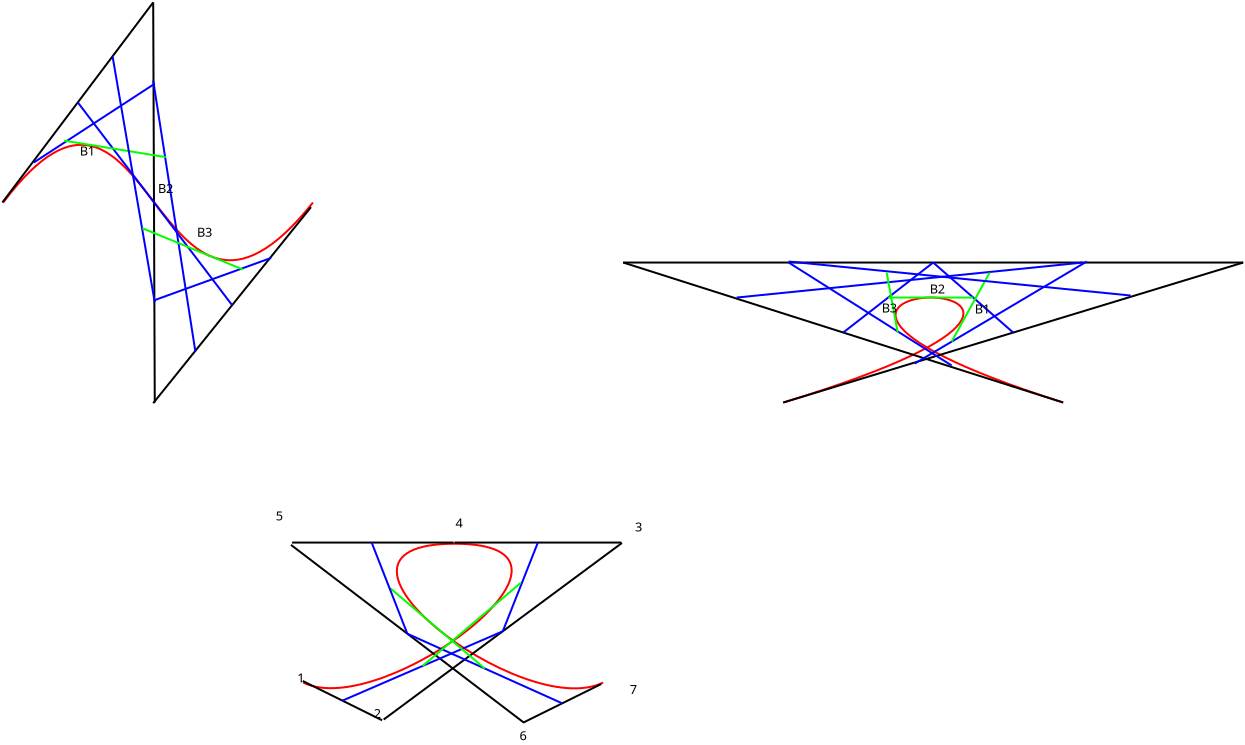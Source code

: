 <?xml version="1.0" encoding="UTF-8"?>
<dia:diagram xmlns:dia="http://www.lysator.liu.se/~alla/dia/">
  <dia:layer name="Фон" visible="true" active="true">
    <dia:object type="Standard - BezierLine" version="0" id="O0">
      <dia:attribute name="obj_pos">
        <dia:point val="0,0"/>
      </dia:attribute>
      <dia:attribute name="obj_bb">
        <dia:rectangle val="-0.07,-2.937;15.56,2.937"/>
      </dia:attribute>
      <dia:attribute name="bez_points">
        <dia:point val="0,0"/>
        <dia:point val="7.5,-10"/>
        <dia:point val="7.5,10"/>
        <dia:point val="15.489,0"/>
      </dia:attribute>
      <dia:attribute name="corner_types">
        <dia:enum val="0"/>
        <dia:enum val="0"/>
      </dia:attribute>
      <dia:attribute name="line_color">
        <dia:color val="#ff0000"/>
      </dia:attribute>
    </dia:object>
    <dia:object type="Standard - Line" version="0" id="O1">
      <dia:attribute name="obj_pos">
        <dia:point val="7.501,-10.007"/>
      </dia:attribute>
      <dia:attribute name="obj_bb">
        <dia:rectangle val="7.45,-10.057;7.629,10.044"/>
      </dia:attribute>
      <dia:attribute name="conn_endpoints">
        <dia:point val="7.501,-10.007"/>
        <dia:point val="7.579,9.993"/>
      </dia:attribute>
      <dia:attribute name="numcp">
        <dia:int val="1"/>
      </dia:attribute>
    </dia:object>
    <dia:object type="Standard - Line" version="0" id="O2">
      <dia:attribute name="obj_pos">
        <dia:point val="7.501,10.033"/>
      </dia:attribute>
      <dia:attribute name="obj_bb">
        <dia:rectangle val="7.43,0.158;15.461,10.103"/>
      </dia:attribute>
      <dia:attribute name="conn_endpoints">
        <dia:point val="7.501,10.033"/>
        <dia:point val="15.391,0.228"/>
      </dia:attribute>
      <dia:attribute name="numcp">
        <dia:int val="1"/>
      </dia:attribute>
    </dia:object>
    <dia:object type="Standard - Line" version="0" id="O3">
      <dia:attribute name="obj_pos">
        <dia:point val="7.501,-10.007"/>
      </dia:attribute>
      <dia:attribute name="obj_bb">
        <dia:rectangle val="-0.109,-10.077;7.571,0.063"/>
      </dia:attribute>
      <dia:attribute name="conn_endpoints">
        <dia:point val="7.501,-10.007"/>
        <dia:point val="-0.039,-0.007"/>
      </dia:attribute>
      <dia:attribute name="numcp">
        <dia:int val="1"/>
      </dia:attribute>
    </dia:object>
    <dia:object type="Standard - Line" version="0" id="O4">
      <dia:attribute name="obj_pos">
        <dia:point val="3.731,-5.007"/>
      </dia:attribute>
      <dia:attribute name="obj_bb">
        <dia:rectangle val="3.661,-5.077;7.61,0.064"/>
      </dia:attribute>
      <dia:attribute name="conn_endpoints">
        <dia:point val="3.731,-5.007"/>
        <dia:point val="7.54,-0.007"/>
      </dia:attribute>
      <dia:attribute name="numcp">
        <dia:int val="1"/>
      </dia:attribute>
      <dia:attribute name="line_color">
        <dia:color val="#0000ff"/>
      </dia:attribute>
      <dia:connections>
        <dia:connection handle="0" to="O3" connection="0"/>
        <dia:connection handle="1" to="O1" connection="0"/>
      </dia:connections>
    </dia:object>
    <dia:object type="Standard - Line" version="0" id="O5">
      <dia:attribute name="obj_pos">
        <dia:point val="7.54,-0.007"/>
      </dia:attribute>
      <dia:attribute name="obj_bb">
        <dia:rectangle val="7.47,-0.077;11.516,5.2"/>
      </dia:attribute>
      <dia:attribute name="conn_endpoints">
        <dia:point val="7.54,-0.007"/>
        <dia:point val="11.446,5.13"/>
      </dia:attribute>
      <dia:attribute name="numcp">
        <dia:int val="1"/>
      </dia:attribute>
      <dia:attribute name="line_color">
        <dia:color val="#0000ff"/>
      </dia:attribute>
      <dia:connections>
        <dia:connection handle="0" to="O1" connection="0"/>
        <dia:connection handle="1" to="O2" connection="0"/>
      </dia:connections>
    </dia:object>
    <dia:object type="Standard - Line" version="0" id="O6">
      <dia:attribute name="obj_pos">
        <dia:point val="1.524,-1.999"/>
      </dia:attribute>
      <dia:attribute name="obj_bb">
        <dia:rectangle val="1.455,-6.013;7.648,-1.93"/>
      </dia:attribute>
      <dia:attribute name="conn_endpoints">
        <dia:point val="1.524,-1.999"/>
        <dia:point val="7.579,-5.944"/>
      </dia:attribute>
      <dia:attribute name="numcp">
        <dia:int val="1"/>
      </dia:attribute>
      <dia:attribute name="line_color">
        <dia:color val="#0000ff"/>
      </dia:attribute>
    </dia:object>
    <dia:object type="Standard - Line" version="0" id="O7">
      <dia:attribute name="obj_pos">
        <dia:point val="7.501,-6.1"/>
      </dia:attribute>
      <dia:attribute name="obj_bb">
        <dia:rectangle val="7.443,-6.157;9.667,7.511"/>
      </dia:attribute>
      <dia:attribute name="conn_endpoints">
        <dia:point val="7.501,-6.1"/>
        <dia:point val="9.61,7.454"/>
      </dia:attribute>
      <dia:attribute name="numcp">
        <dia:int val="1"/>
      </dia:attribute>
      <dia:attribute name="line_color">
        <dia:color val="#0000ff"/>
      </dia:attribute>
    </dia:object>
    <dia:object type="Standard - Line" version="0" id="O8">
      <dia:attribute name="obj_pos">
        <dia:point val="3.047,-3.092"/>
      </dia:attribute>
      <dia:attribute name="obj_bb">
        <dia:rectangle val="2.99,-3.15;8.183,-2.215"/>
      </dia:attribute>
      <dia:attribute name="conn_endpoints">
        <dia:point val="3.047,-3.092"/>
        <dia:point val="8.126,-2.272"/>
      </dia:attribute>
      <dia:attribute name="numcp">
        <dia:int val="1"/>
      </dia:attribute>
      <dia:attribute name="line_color">
        <dia:color val="#00ff00"/>
      </dia:attribute>
    </dia:object>
    <dia:object type="Standard - Line" version="0" id="O9">
      <dia:attribute name="obj_pos">
        <dia:point val="5.469,-7.311"/>
      </dia:attribute>
      <dia:attribute name="obj_bb">
        <dia:rectangle val="5.412,-7.369;7.636,5.051"/>
      </dia:attribute>
      <dia:attribute name="conn_endpoints">
        <dia:point val="5.469,-7.311"/>
        <dia:point val="7.579,4.993"/>
      </dia:attribute>
      <dia:attribute name="numcp">
        <dia:int val="1"/>
      </dia:attribute>
      <dia:attribute name="line_color">
        <dia:color val="#0000ff"/>
      </dia:attribute>
    </dia:object>
    <dia:object type="Standard - Line" version="0" id="O10">
      <dia:attribute name="obj_pos">
        <dia:point val="7.579,4.876"/>
      </dia:attribute>
      <dia:attribute name="obj_bb">
        <dia:rectangle val="7.515,2.703;13.463,4.94"/>
      </dia:attribute>
      <dia:attribute name="conn_endpoints">
        <dia:point val="7.579,4.876"/>
        <dia:point val="13.399,2.767"/>
      </dia:attribute>
      <dia:attribute name="numcp">
        <dia:int val="1"/>
      </dia:attribute>
      <dia:attribute name="line_color">
        <dia:color val="#0000ff"/>
      </dia:attribute>
    </dia:object>
    <dia:object type="Standard - Line" version="0" id="O11">
      <dia:attribute name="obj_pos">
        <dia:point val="6.954,1.283"/>
      </dia:attribute>
      <dia:attribute name="obj_bb">
        <dia:rectangle val="6.888,1.217;12.058,3.418"/>
      </dia:attribute>
      <dia:attribute name="conn_endpoints">
        <dia:point val="6.954,1.283"/>
        <dia:point val="11.993,3.353"/>
      </dia:attribute>
      <dia:attribute name="numcp">
        <dia:int val="1"/>
      </dia:attribute>
      <dia:attribute name="line_color">
        <dia:color val="#00ff00"/>
      </dia:attribute>
    </dia:object>
    <dia:object type="Standard - Text" version="1" id="O12">
      <dia:attribute name="obj_pos">
        <dia:point val="3.829,-2.35"/>
      </dia:attribute>
      <dia:attribute name="obj_bb">
        <dia:rectangle val="3.829,-2.99;4.556,-2.218"/>
      </dia:attribute>
      <dia:attribute name="text">
        <dia:composite type="text">
          <dia:attribute name="string">
            <dia:string>#B1#</dia:string>
          </dia:attribute>
          <dia:attribute name="font">
            <dia:font family="sans" style="0" name="Helvetica"/>
          </dia:attribute>
          <dia:attribute name="height">
            <dia:real val="0.8"/>
          </dia:attribute>
          <dia:attribute name="pos">
            <dia:point val="3.829,-2.35"/>
          </dia:attribute>
          <dia:attribute name="color">
            <dia:color val="#000000"/>
          </dia:attribute>
          <dia:attribute name="alignment">
            <dia:enum val="0"/>
          </dia:attribute>
        </dia:composite>
      </dia:attribute>
      <dia:attribute name="valign">
        <dia:enum val="3"/>
      </dia:attribute>
    </dia:object>
    <dia:object type="Standard - Text" version="1" id="O13">
      <dia:attribute name="obj_pos">
        <dia:point val="7.735,-0.475"/>
      </dia:attribute>
      <dia:attribute name="obj_bb">
        <dia:rectangle val="7.735,-1.115;8.462,-0.343"/>
      </dia:attribute>
      <dia:attribute name="text">
        <dia:composite type="text">
          <dia:attribute name="string">
            <dia:string>#B2#</dia:string>
          </dia:attribute>
          <dia:attribute name="font">
            <dia:font family="sans" style="0" name="Helvetica"/>
          </dia:attribute>
          <dia:attribute name="height">
            <dia:real val="0.8"/>
          </dia:attribute>
          <dia:attribute name="pos">
            <dia:point val="7.735,-0.475"/>
          </dia:attribute>
          <dia:attribute name="color">
            <dia:color val="#000000"/>
          </dia:attribute>
          <dia:attribute name="alignment">
            <dia:enum val="0"/>
          </dia:attribute>
        </dia:composite>
      </dia:attribute>
      <dia:attribute name="valign">
        <dia:enum val="3"/>
      </dia:attribute>
    </dia:object>
    <dia:object type="Standard - Text" version="1" id="O14">
      <dia:attribute name="obj_pos">
        <dia:point val="9.688,1.712"/>
      </dia:attribute>
      <dia:attribute name="obj_bb">
        <dia:rectangle val="9.688,1.072;10.416,1.845"/>
      </dia:attribute>
      <dia:attribute name="text">
        <dia:composite type="text">
          <dia:attribute name="string">
            <dia:string>#B3#</dia:string>
          </dia:attribute>
          <dia:attribute name="font">
            <dia:font family="sans" style="0" name="Helvetica"/>
          </dia:attribute>
          <dia:attribute name="height">
            <dia:real val="0.8"/>
          </dia:attribute>
          <dia:attribute name="pos">
            <dia:point val="9.688,1.712"/>
          </dia:attribute>
          <dia:attribute name="color">
            <dia:color val="#000000"/>
          </dia:attribute>
          <dia:attribute name="alignment">
            <dia:enum val="0"/>
          </dia:attribute>
        </dia:composite>
      </dia:attribute>
      <dia:attribute name="valign">
        <dia:enum val="3"/>
      </dia:attribute>
    </dia:object>
    <dia:object type="Standard - BezierLine" version="0" id="O15">
      <dia:attribute name="obj_pos">
        <dia:point val="39,10"/>
      </dia:attribute>
      <dia:attribute name="obj_bb">
        <dia:rectangle val="38.938,4.7;53.063,10.063"/>
      </dia:attribute>
      <dia:attribute name="bez_points">
        <dia:point val="39,10"/>
        <dia:point val="62,3"/>
        <dia:point val="31,3"/>
        <dia:point val="53,10"/>
      </dia:attribute>
      <dia:attribute name="corner_types">
        <dia:enum val="0"/>
        <dia:enum val="0"/>
      </dia:attribute>
      <dia:attribute name="line_color">
        <dia:color val="#ff0000"/>
      </dia:attribute>
    </dia:object>
    <dia:object type="Standard - Line" version="0" id="O16">
      <dia:attribute name="obj_pos">
        <dia:point val="31,3"/>
      </dia:attribute>
      <dia:attribute name="obj_bb">
        <dia:rectangle val="30.937,2.937;53.063,10.063"/>
      </dia:attribute>
      <dia:attribute name="conn_endpoints">
        <dia:point val="31,3"/>
        <dia:point val="53,10"/>
      </dia:attribute>
      <dia:attribute name="numcp">
        <dia:int val="1"/>
      </dia:attribute>
    </dia:object>
    <dia:object type="Standard - Line" version="0" id="O17">
      <dia:attribute name="obj_pos">
        <dia:point val="62,3"/>
      </dia:attribute>
      <dia:attribute name="obj_bb">
        <dia:rectangle val="38.938,2.938;62.062,10.062"/>
      </dia:attribute>
      <dia:attribute name="conn_endpoints">
        <dia:point val="62,3"/>
        <dia:point val="39,10"/>
      </dia:attribute>
      <dia:attribute name="numcp">
        <dia:int val="1"/>
      </dia:attribute>
    </dia:object>
    <dia:object type="Standard - Line" version="0" id="O18">
      <dia:attribute name="obj_pos">
        <dia:point val="31,3"/>
      </dia:attribute>
      <dia:attribute name="obj_bb">
        <dia:rectangle val="30.95,2.95;62.05,3.05"/>
      </dia:attribute>
      <dia:attribute name="conn_endpoints">
        <dia:point val="31,3"/>
        <dia:point val="62,3"/>
      </dia:attribute>
      <dia:attribute name="numcp">
        <dia:int val="1"/>
      </dia:attribute>
    </dia:object>
    <dia:object type="Standard - Line" version="0" id="O19">
      <dia:attribute name="obj_pos">
        <dia:point val="50.5,6.5"/>
      </dia:attribute>
      <dia:attribute name="obj_bb">
        <dia:rectangle val="46.429,2.929;50.571,6.571"/>
      </dia:attribute>
      <dia:attribute name="conn_endpoints">
        <dia:point val="50.5,6.5"/>
        <dia:point val="46.5,3"/>
      </dia:attribute>
      <dia:attribute name="numcp">
        <dia:int val="1"/>
      </dia:attribute>
      <dia:attribute name="line_color">
        <dia:color val="#0000ff"/>
      </dia:attribute>
      <dia:connections>
        <dia:connection handle="0" to="O17" connection="0"/>
        <dia:connection handle="1" to="O18" connection="0"/>
      </dia:connections>
    </dia:object>
    <dia:object type="Standard - Line" version="0" id="O20">
      <dia:attribute name="obj_pos">
        <dia:point val="46.5,3"/>
      </dia:attribute>
      <dia:attribute name="obj_bb">
        <dia:rectangle val="41.93,2.93;46.57,6.57"/>
      </dia:attribute>
      <dia:attribute name="conn_endpoints">
        <dia:point val="46.5,3"/>
        <dia:point val="42,6.5"/>
      </dia:attribute>
      <dia:attribute name="numcp">
        <dia:int val="1"/>
      </dia:attribute>
      <dia:attribute name="line_color">
        <dia:color val="#0000ff"/>
      </dia:attribute>
      <dia:connections>
        <dia:connection handle="0" to="O18" connection="0"/>
        <dia:connection handle="1" to="O16" connection="0"/>
      </dia:connections>
    </dia:object>
    <dia:object type="Standard - Line" version="0" id="O21">
      <dia:attribute name="obj_pos">
        <dia:point val="44.25,4.75"/>
      </dia:attribute>
      <dia:attribute name="obj_bb">
        <dia:rectangle val="44.2,4.7;48.55,4.8"/>
      </dia:attribute>
      <dia:attribute name="conn_endpoints">
        <dia:point val="44.25,4.75"/>
        <dia:point val="48.5,4.75"/>
      </dia:attribute>
      <dia:attribute name="numcp">
        <dia:int val="1"/>
      </dia:attribute>
      <dia:attribute name="line_color">
        <dia:color val="#00ff00"/>
      </dia:attribute>
      <dia:connections>
        <dia:connection handle="0" to="O20" connection="0"/>
        <dia:connection handle="1" to="O19" connection="0"/>
      </dia:connections>
    </dia:object>
    <dia:object type="Standard - Line" version="0" id="O22">
      <dia:attribute name="obj_pos">
        <dia:point val="54.175,2.95"/>
      </dia:attribute>
      <dia:attribute name="obj_bb">
        <dia:rectangle val="45.507,2.881;54.243,8.119"/>
      </dia:attribute>
      <dia:attribute name="conn_endpoints">
        <dia:point val="54.175,2.95"/>
        <dia:point val="45.575,8.05"/>
      </dia:attribute>
      <dia:attribute name="numcp">
        <dia:int val="1"/>
      </dia:attribute>
      <dia:attribute name="line_color">
        <dia:color val="#0000ff"/>
      </dia:attribute>
    </dia:object>
    <dia:object type="Standard - Line" version="0" id="O23">
      <dia:attribute name="obj_pos">
        <dia:point val="36.675,4.75"/>
      </dia:attribute>
      <dia:attribute name="obj_bb">
        <dia:rectangle val="36.62,2.945;54.03,4.805"/>
      </dia:attribute>
      <dia:attribute name="conn_endpoints">
        <dia:point val="36.675,4.75"/>
        <dia:point val="53.975,3"/>
      </dia:attribute>
      <dia:attribute name="numcp">
        <dia:int val="1"/>
      </dia:attribute>
      <dia:attribute name="line_color">
        <dia:color val="#0000ff"/>
      </dia:attribute>
    </dia:object>
    <dia:object type="Standard - Line" version="0" id="O24">
      <dia:attribute name="obj_pos">
        <dia:point val="49.325,3.5"/>
      </dia:attribute>
      <dia:attribute name="obj_bb">
        <dia:rectangle val="47.357,3.432;49.393,7.018"/>
      </dia:attribute>
      <dia:attribute name="conn_endpoints">
        <dia:point val="49.325,3.5"/>
        <dia:point val="47.425,6.95"/>
      </dia:attribute>
      <dia:attribute name="numcp">
        <dia:int val="1"/>
      </dia:attribute>
      <dia:attribute name="line_color">
        <dia:color val="#00ff00"/>
      </dia:attribute>
    </dia:object>
    <dia:object type="Standard - Line" version="0" id="O25">
      <dia:attribute name="obj_pos">
        <dia:point val="56.375,4.65"/>
      </dia:attribute>
      <dia:attribute name="obj_bb">
        <dia:rectangle val="39.22,2.895;56.43,4.705"/>
      </dia:attribute>
      <dia:attribute name="conn_endpoints">
        <dia:point val="56.375,4.65"/>
        <dia:point val="39.275,2.95"/>
      </dia:attribute>
      <dia:attribute name="numcp">
        <dia:int val="1"/>
      </dia:attribute>
      <dia:attribute name="line_color">
        <dia:color val="#0000ff"/>
      </dia:attribute>
    </dia:object>
    <dia:object type="Standard - Line" version="0" id="O26">
      <dia:attribute name="obj_pos">
        <dia:point val="47.425,8.15"/>
      </dia:attribute>
      <dia:attribute name="obj_bb">
        <dia:rectangle val="39.206,2.931;47.494,8.219"/>
      </dia:attribute>
      <dia:attribute name="conn_endpoints">
        <dia:point val="47.425,8.15"/>
        <dia:point val="39.275,3"/>
      </dia:attribute>
      <dia:attribute name="numcp">
        <dia:int val="1"/>
      </dia:attribute>
      <dia:attribute name="line_color">
        <dia:color val="#0000ff"/>
      </dia:attribute>
    </dia:object>
    <dia:object type="Standard - Line" version="0" id="O27">
      <dia:attribute name="obj_pos">
        <dia:point val="44.175,3.5"/>
      </dia:attribute>
      <dia:attribute name="obj_bb">
        <dia:rectangle val="44.117,3.442;44.783,6.558"/>
      </dia:attribute>
      <dia:attribute name="conn_endpoints">
        <dia:point val="44.175,3.5"/>
        <dia:point val="44.725,6.5"/>
      </dia:attribute>
      <dia:attribute name="numcp">
        <dia:int val="1"/>
      </dia:attribute>
      <dia:attribute name="line_color">
        <dia:color val="#00ff00"/>
      </dia:attribute>
    </dia:object>
    <dia:object type="Standard - Text" version="1" id="O28">
      <dia:attribute name="obj_pos">
        <dia:point val="48.575,5.55"/>
      </dia:attribute>
      <dia:attribute name="obj_bb">
        <dia:rectangle val="48.575,4.91;49.303,5.683"/>
      </dia:attribute>
      <dia:attribute name="text">
        <dia:composite type="text">
          <dia:attribute name="string">
            <dia:string>#B1#</dia:string>
          </dia:attribute>
          <dia:attribute name="font">
            <dia:font family="sans" style="0" name="Helvetica"/>
          </dia:attribute>
          <dia:attribute name="height">
            <dia:real val="0.8"/>
          </dia:attribute>
          <dia:attribute name="pos">
            <dia:point val="48.575,5.55"/>
          </dia:attribute>
          <dia:attribute name="color">
            <dia:color val="#000000"/>
          </dia:attribute>
          <dia:attribute name="alignment">
            <dia:enum val="0"/>
          </dia:attribute>
        </dia:composite>
      </dia:attribute>
      <dia:attribute name="valign">
        <dia:enum val="3"/>
      </dia:attribute>
    </dia:object>
    <dia:object type="Standard - Text" version="1" id="O29">
      <dia:attribute name="obj_pos">
        <dia:point val="46.325,4.55"/>
      </dia:attribute>
      <dia:attribute name="obj_bb">
        <dia:rectangle val="46.325,3.91;47.053,4.683"/>
      </dia:attribute>
      <dia:attribute name="text">
        <dia:composite type="text">
          <dia:attribute name="string">
            <dia:string>#B2#</dia:string>
          </dia:attribute>
          <dia:attribute name="font">
            <dia:font family="sans" style="0" name="Helvetica"/>
          </dia:attribute>
          <dia:attribute name="height">
            <dia:real val="0.8"/>
          </dia:attribute>
          <dia:attribute name="pos">
            <dia:point val="46.325,4.55"/>
          </dia:attribute>
          <dia:attribute name="color">
            <dia:color val="#000000"/>
          </dia:attribute>
          <dia:attribute name="alignment">
            <dia:enum val="0"/>
          </dia:attribute>
        </dia:composite>
      </dia:attribute>
      <dia:attribute name="valign">
        <dia:enum val="3"/>
      </dia:attribute>
    </dia:object>
    <dia:object type="Standard - Text" version="1" id="O30">
      <dia:attribute name="obj_pos">
        <dia:point val="43.925,5.5"/>
      </dia:attribute>
      <dia:attribute name="obj_bb">
        <dia:rectangle val="43.925,4.86;44.653,5.633"/>
      </dia:attribute>
      <dia:attribute name="text">
        <dia:composite type="text">
          <dia:attribute name="string">
            <dia:string>#B3#</dia:string>
          </dia:attribute>
          <dia:attribute name="font">
            <dia:font family="sans" style="0" name="Helvetica"/>
          </dia:attribute>
          <dia:attribute name="height">
            <dia:real val="0.8"/>
          </dia:attribute>
          <dia:attribute name="pos">
            <dia:point val="43.925,5.5"/>
          </dia:attribute>
          <dia:attribute name="color">
            <dia:color val="#000000"/>
          </dia:attribute>
          <dia:attribute name="alignment">
            <dia:enum val="0"/>
          </dia:attribute>
        </dia:composite>
      </dia:attribute>
      <dia:attribute name="valign">
        <dia:enum val="3"/>
      </dia:attribute>
    </dia:object>
    <dia:object type="Standard - BezierLine" version="0" id="O31">
      <dia:attribute name="obj_pos">
        <dia:point val="15,24"/>
      </dia:attribute>
      <dia:attribute name="obj_bb">
        <dia:rectangle val="14.933,17.009;30.067,24.343"/>
      </dia:attribute>
      <dia:attribute name="bez_points">
        <dia:point val="15,24"/>
        <dia:point val="18.947,25.965"/>
        <dia:point val="30.822,17.059"/>
        <dia:point val="22.571,17.059"/>
        <dia:point val="14.32,17.059"/>
        <dia:point val="25.964,26.003"/>
        <dia:point val="30,24"/>
      </dia:attribute>
      <dia:attribute name="corner_types">
        <dia:enum val="0"/>
        <dia:enum val="0"/>
        <dia:enum val="0"/>
      </dia:attribute>
      <dia:attribute name="line_color">
        <dia:color val="#ff0000"/>
      </dia:attribute>
    </dia:object>
    <dia:object type="Standard - Text" version="1" id="O32">
      <dia:attribute name="obj_pos">
        <dia:point val="14.706,23.999"/>
      </dia:attribute>
      <dia:attribute name="obj_bb">
        <dia:rectangle val="14.706,23.359;15.056,24.131"/>
      </dia:attribute>
      <dia:attribute name="text">
        <dia:composite type="text">
          <dia:attribute name="string">
            <dia:string>#1#</dia:string>
          </dia:attribute>
          <dia:attribute name="font">
            <dia:font family="sans" style="0" name="Helvetica"/>
          </dia:attribute>
          <dia:attribute name="height">
            <dia:real val="0.8"/>
          </dia:attribute>
          <dia:attribute name="pos">
            <dia:point val="14.706,23.999"/>
          </dia:attribute>
          <dia:attribute name="color">
            <dia:color val="#000000"/>
          </dia:attribute>
          <dia:attribute name="alignment">
            <dia:enum val="0"/>
          </dia:attribute>
        </dia:composite>
      </dia:attribute>
      <dia:attribute name="valign">
        <dia:enum val="3"/>
      </dia:attribute>
    </dia:object>
    <dia:object type="Standard - Text" version="1" id="O33">
      <dia:attribute name="obj_pos">
        <dia:point val="18.523,25.772"/>
      </dia:attribute>
      <dia:attribute name="obj_bb">
        <dia:rectangle val="18.523,25.132;18.873,25.905"/>
      </dia:attribute>
      <dia:attribute name="text">
        <dia:composite type="text">
          <dia:attribute name="string">
            <dia:string>#2#</dia:string>
          </dia:attribute>
          <dia:attribute name="font">
            <dia:font family="sans" style="0" name="Helvetica"/>
          </dia:attribute>
          <dia:attribute name="height">
            <dia:real val="0.8"/>
          </dia:attribute>
          <dia:attribute name="pos">
            <dia:point val="18.523,25.772"/>
          </dia:attribute>
          <dia:attribute name="color">
            <dia:color val="#000000"/>
          </dia:attribute>
          <dia:attribute name="alignment">
            <dia:enum val="0"/>
          </dia:attribute>
        </dia:composite>
      </dia:attribute>
      <dia:attribute name="valign">
        <dia:enum val="3"/>
      </dia:attribute>
    </dia:object>
    <dia:object type="Standard - Text" version="1" id="O34">
      <dia:attribute name="obj_pos">
        <dia:point val="31.593,16.442"/>
      </dia:attribute>
      <dia:attribute name="obj_bb">
        <dia:rectangle val="31.593,15.802;31.943,16.574"/>
      </dia:attribute>
      <dia:attribute name="text">
        <dia:composite type="text">
          <dia:attribute name="string">
            <dia:string>#3#</dia:string>
          </dia:attribute>
          <dia:attribute name="font">
            <dia:font family="sans" style="0" name="Helvetica"/>
          </dia:attribute>
          <dia:attribute name="height">
            <dia:real val="0.8"/>
          </dia:attribute>
          <dia:attribute name="pos">
            <dia:point val="31.593,16.442"/>
          </dia:attribute>
          <dia:attribute name="color">
            <dia:color val="#000000"/>
          </dia:attribute>
          <dia:attribute name="alignment">
            <dia:enum val="0"/>
          </dia:attribute>
        </dia:composite>
      </dia:attribute>
      <dia:attribute name="valign">
        <dia:enum val="3"/>
      </dia:attribute>
    </dia:object>
    <dia:object type="Standard - Text" version="1" id="O35">
      <dia:attribute name="obj_pos">
        <dia:point val="22.61,16.249"/>
      </dia:attribute>
      <dia:attribute name="obj_bb">
        <dia:rectangle val="22.61,15.609;22.96,16.381"/>
      </dia:attribute>
      <dia:attribute name="text">
        <dia:composite type="text">
          <dia:attribute name="string">
            <dia:string>#4#</dia:string>
          </dia:attribute>
          <dia:attribute name="font">
            <dia:font family="sans" style="0" name="Helvetica"/>
          </dia:attribute>
          <dia:attribute name="height">
            <dia:real val="0.8"/>
          </dia:attribute>
          <dia:attribute name="pos">
            <dia:point val="22.61,16.249"/>
          </dia:attribute>
          <dia:attribute name="color">
            <dia:color val="#000000"/>
          </dia:attribute>
          <dia:attribute name="alignment">
            <dia:enum val="0"/>
          </dia:attribute>
        </dia:composite>
      </dia:attribute>
      <dia:attribute name="valign">
        <dia:enum val="3"/>
      </dia:attribute>
    </dia:object>
    <dia:object type="Standard - Text" version="1" id="O36">
      <dia:attribute name="obj_pos">
        <dia:point val="31.323,24.577"/>
      </dia:attribute>
      <dia:attribute name="obj_bb">
        <dia:rectangle val="31.323,23.937;31.673,24.709"/>
      </dia:attribute>
      <dia:attribute name="text">
        <dia:composite type="text">
          <dia:attribute name="string">
            <dia:string>#7#</dia:string>
          </dia:attribute>
          <dia:attribute name="font">
            <dia:font family="sans" style="0" name="Helvetica"/>
          </dia:attribute>
          <dia:attribute name="height">
            <dia:real val="0.8"/>
          </dia:attribute>
          <dia:attribute name="pos">
            <dia:point val="31.323,24.577"/>
          </dia:attribute>
          <dia:attribute name="color">
            <dia:color val="#000000"/>
          </dia:attribute>
          <dia:attribute name="alignment">
            <dia:enum val="0"/>
          </dia:attribute>
        </dia:composite>
      </dia:attribute>
      <dia:attribute name="valign">
        <dia:enum val="3"/>
      </dia:attribute>
    </dia:object>
    <dia:object type="Standard - Text" version="1" id="O37">
      <dia:attribute name="obj_pos">
        <dia:point val="13.626,15.902"/>
      </dia:attribute>
      <dia:attribute name="obj_bb">
        <dia:rectangle val="13.626,15.262;13.976,16.035"/>
      </dia:attribute>
      <dia:attribute name="text">
        <dia:composite type="text">
          <dia:attribute name="string">
            <dia:string>#5#</dia:string>
          </dia:attribute>
          <dia:attribute name="font">
            <dia:font family="sans" style="0" name="Helvetica"/>
          </dia:attribute>
          <dia:attribute name="height">
            <dia:real val="0.8"/>
          </dia:attribute>
          <dia:attribute name="pos">
            <dia:point val="13.626,15.902"/>
          </dia:attribute>
          <dia:attribute name="color">
            <dia:color val="#000000"/>
          </dia:attribute>
          <dia:attribute name="alignment">
            <dia:enum val="0"/>
          </dia:attribute>
        </dia:composite>
      </dia:attribute>
      <dia:attribute name="valign">
        <dia:enum val="3"/>
      </dia:attribute>
    </dia:object>
    <dia:object type="Standard - Text" version="1" id="O38">
      <dia:attribute name="obj_pos">
        <dia:point val="25.81,26.89"/>
      </dia:attribute>
      <dia:attribute name="obj_bb">
        <dia:rectangle val="25.81,26.25;26.16,27.023"/>
      </dia:attribute>
      <dia:attribute name="text">
        <dia:composite type="text">
          <dia:attribute name="string">
            <dia:string>#6#</dia:string>
          </dia:attribute>
          <dia:attribute name="font">
            <dia:font family="sans" style="0" name="Helvetica"/>
          </dia:attribute>
          <dia:attribute name="height">
            <dia:real val="0.8"/>
          </dia:attribute>
          <dia:attribute name="pos">
            <dia:point val="25.81,26.89"/>
          </dia:attribute>
          <dia:attribute name="color">
            <dia:color val="#000000"/>
          </dia:attribute>
          <dia:attribute name="alignment">
            <dia:enum val="0"/>
          </dia:attribute>
        </dia:composite>
      </dia:attribute>
      <dia:attribute name="valign">
        <dia:enum val="3"/>
      </dia:attribute>
    </dia:object>
    <dia:object type="Standard - Line" version="0" id="O39">
      <dia:attribute name="obj_pos">
        <dia:point val="18.947,25.888"/>
      </dia:attribute>
      <dia:attribute name="obj_bb">
        <dia:rectangle val="14.909,23.855;19.014,25.955"/>
      </dia:attribute>
      <dia:attribute name="conn_endpoints">
        <dia:point val="18.947,25.888"/>
        <dia:point val="14.976,23.922"/>
      </dia:attribute>
      <dia:attribute name="numcp">
        <dia:int val="1"/>
      </dia:attribute>
    </dia:object>
    <dia:object type="Standard - Line" version="0" id="O40">
      <dia:attribute name="obj_pos">
        <dia:point val="19.024,25.849"/>
      </dia:attribute>
      <dia:attribute name="obj_bb">
        <dia:rectangle val="18.954,16.95;31.007,25.919"/>
      </dia:attribute>
      <dia:attribute name="conn_endpoints">
        <dia:point val="19.024,25.849"/>
        <dia:point val="30.938,17.02"/>
      </dia:attribute>
      <dia:attribute name="numcp">
        <dia:int val="1"/>
      </dia:attribute>
    </dia:object>
    <dia:object type="Standard - Line" version="0" id="O41">
      <dia:attribute name="obj_pos">
        <dia:point val="26.002,26.003"/>
      </dia:attribute>
      <dia:attribute name="obj_bb">
        <dia:rectangle val="25.935,24.009;29.963,26.07"/>
      </dia:attribute>
      <dia:attribute name="conn_endpoints">
        <dia:point val="26.002,26.003"/>
        <dia:point val="29.896,24.076"/>
      </dia:attribute>
      <dia:attribute name="numcp">
        <dia:int val="1"/>
      </dia:attribute>
    </dia:object>
    <dia:object type="Standard - Line" version="0" id="O42">
      <dia:attribute name="obj_pos">
        <dia:point val="14.388,17.116"/>
      </dia:attribute>
      <dia:attribute name="obj_bb">
        <dia:rectangle val="14.318,17.046;26.101,26.073"/>
      </dia:attribute>
      <dia:attribute name="conn_endpoints">
        <dia:point val="14.388,17.116"/>
        <dia:point val="26.031,26.003"/>
      </dia:attribute>
      <dia:attribute name="numcp">
        <dia:int val="1"/>
      </dia:attribute>
    </dia:object>
    <dia:object type="Standard - Line" version="0" id="O43">
      <dia:attribute name="obj_pos">
        <dia:point val="16.961,24.905"/>
      </dia:attribute>
      <dia:attribute name="obj_bb">
        <dia:rectangle val="16.895,21.369;25.046,24.97"/>
      </dia:attribute>
      <dia:attribute name="conn_endpoints">
        <dia:point val="16.961,24.905"/>
        <dia:point val="24.981,21.435"/>
      </dia:attribute>
      <dia:attribute name="numcp">
        <dia:int val="1"/>
      </dia:attribute>
      <dia:attribute name="line_color">
        <dia:color val="#0000ff"/>
      </dia:attribute>
      <dia:connections>
        <dia:connection handle="0" to="O39" connection="0"/>
        <dia:connection handle="1" to="O40" connection="0"/>
      </dia:connections>
    </dia:object>
    <dia:object type="Standard - Line" version="0" id="O44">
      <dia:attribute name="obj_pos">
        <dia:point val="20.209,21.56"/>
      </dia:attribute>
      <dia:attribute name="obj_bb">
        <dia:rectangle val="20.143,21.494;28.015,25.106"/>
      </dia:attribute>
      <dia:attribute name="conn_endpoints">
        <dia:point val="20.209,21.56"/>
        <dia:point val="27.949,25.04"/>
      </dia:attribute>
      <dia:attribute name="numcp">
        <dia:int val="1"/>
      </dia:attribute>
      <dia:attribute name="line_color">
        <dia:color val="#0000ff"/>
      </dia:attribute>
      <dia:connections>
        <dia:connection handle="0" to="O42" connection="0"/>
        <dia:connection handle="1" to="O41" connection="0"/>
      </dia:connections>
    </dia:object>
    <dia:object type="Standard - Line" version="0" id="O45">
      <dia:attribute name="obj_pos">
        <dia:point val="22.561,17.001"/>
      </dia:attribute>
      <dia:attribute name="obj_bb">
        <dia:rectangle val="22.511,16.951;30.959,17.051"/>
      </dia:attribute>
      <dia:attribute name="conn_endpoints">
        <dia:point val="22.561,17.001"/>
        <dia:point val="30.909,17.001"/>
      </dia:attribute>
      <dia:attribute name="numcp">
        <dia:int val="1"/>
      </dia:attribute>
    </dia:object>
    <dia:object type="Standard - Line" version="0" id="O46">
      <dia:attribute name="obj_pos">
        <dia:point val="14.445,17.001"/>
      </dia:attribute>
      <dia:attribute name="obj_bb">
        <dia:rectangle val="14.396,16.951;22.573,17.051"/>
      </dia:attribute>
      <dia:attribute name="conn_endpoints">
        <dia:point val="14.445,17.001"/>
        <dia:point val="22.523,17.001"/>
      </dia:attribute>
      <dia:attribute name="numcp">
        <dia:int val="1"/>
      </dia:attribute>
    </dia:object>
    <dia:object type="Standard - Line" version="0" id="O47">
      <dia:attribute name="obj_pos">
        <dia:point val="24.981,21.435"/>
      </dia:attribute>
      <dia:attribute name="obj_bb">
        <dia:rectangle val="24.916,16.936;26.8,21.5"/>
      </dia:attribute>
      <dia:attribute name="conn_endpoints">
        <dia:point val="24.981,21.435"/>
        <dia:point val="26.735,17.001"/>
      </dia:attribute>
      <dia:attribute name="numcp">
        <dia:int val="1"/>
      </dia:attribute>
      <dia:attribute name="line_color">
        <dia:color val="#0000ff"/>
      </dia:attribute>
      <dia:connections>
        <dia:connection handle="0" to="O40" connection="0"/>
        <dia:connection handle="1" to="O45" connection="0"/>
      </dia:connections>
    </dia:object>
    <dia:object type="Standard - Line" version="0" id="O48">
      <dia:attribute name="obj_pos">
        <dia:point val="20.971,23.17"/>
      </dia:attribute>
      <dia:attribute name="obj_bb">
        <dia:rectangle val="20.901,18.943;25.951,23.24"/>
      </dia:attribute>
      <dia:attribute name="conn_endpoints">
        <dia:point val="20.971,23.17"/>
        <dia:point val="25.881,19.013"/>
      </dia:attribute>
      <dia:attribute name="numcp">
        <dia:int val="1"/>
      </dia:attribute>
      <dia:attribute name="line_color">
        <dia:color val="#00ff00"/>
      </dia:attribute>
      <dia:connections>
        <dia:connection handle="0" to="O43" connection="0"/>
      </dia:connections>
    </dia:object>
    <dia:object type="Standard - Line" version="0" id="O49">
      <dia:attribute name="obj_pos">
        <dia:point val="19.347,19.28"/>
      </dia:attribute>
      <dia:attribute name="obj_bb">
        <dia:rectangle val="19.276,19.21;24.15,23.37"/>
      </dia:attribute>
      <dia:attribute name="conn_endpoints">
        <dia:point val="19.347,19.28"/>
        <dia:point val="24.079,23.3"/>
      </dia:attribute>
      <dia:attribute name="numcp">
        <dia:int val="1"/>
      </dia:attribute>
      <dia:attribute name="line_color">
        <dia:color val="#00ff00"/>
      </dia:attribute>
      <dia:connections>
        <dia:connection handle="1" to="O44" connection="0"/>
      </dia:connections>
    </dia:object>
    <dia:object type="Standard - Line" version="0" id="O50">
      <dia:attribute name="obj_pos">
        <dia:point val="18.417,16.982"/>
      </dia:attribute>
      <dia:attribute name="obj_bb">
        <dia:rectangle val="18.352,16.917;20.274,21.625"/>
      </dia:attribute>
      <dia:attribute name="conn_endpoints">
        <dia:point val="18.417,16.982"/>
        <dia:point val="20.209,21.56"/>
      </dia:attribute>
      <dia:attribute name="numcp">
        <dia:int val="1"/>
      </dia:attribute>
      <dia:attribute name="line_color">
        <dia:color val="#0000ff"/>
      </dia:attribute>
      <dia:connections>
        <dia:connection handle="1" to="O42" connection="0"/>
      </dia:connections>
    </dia:object>
  </dia:layer>
</dia:diagram>

